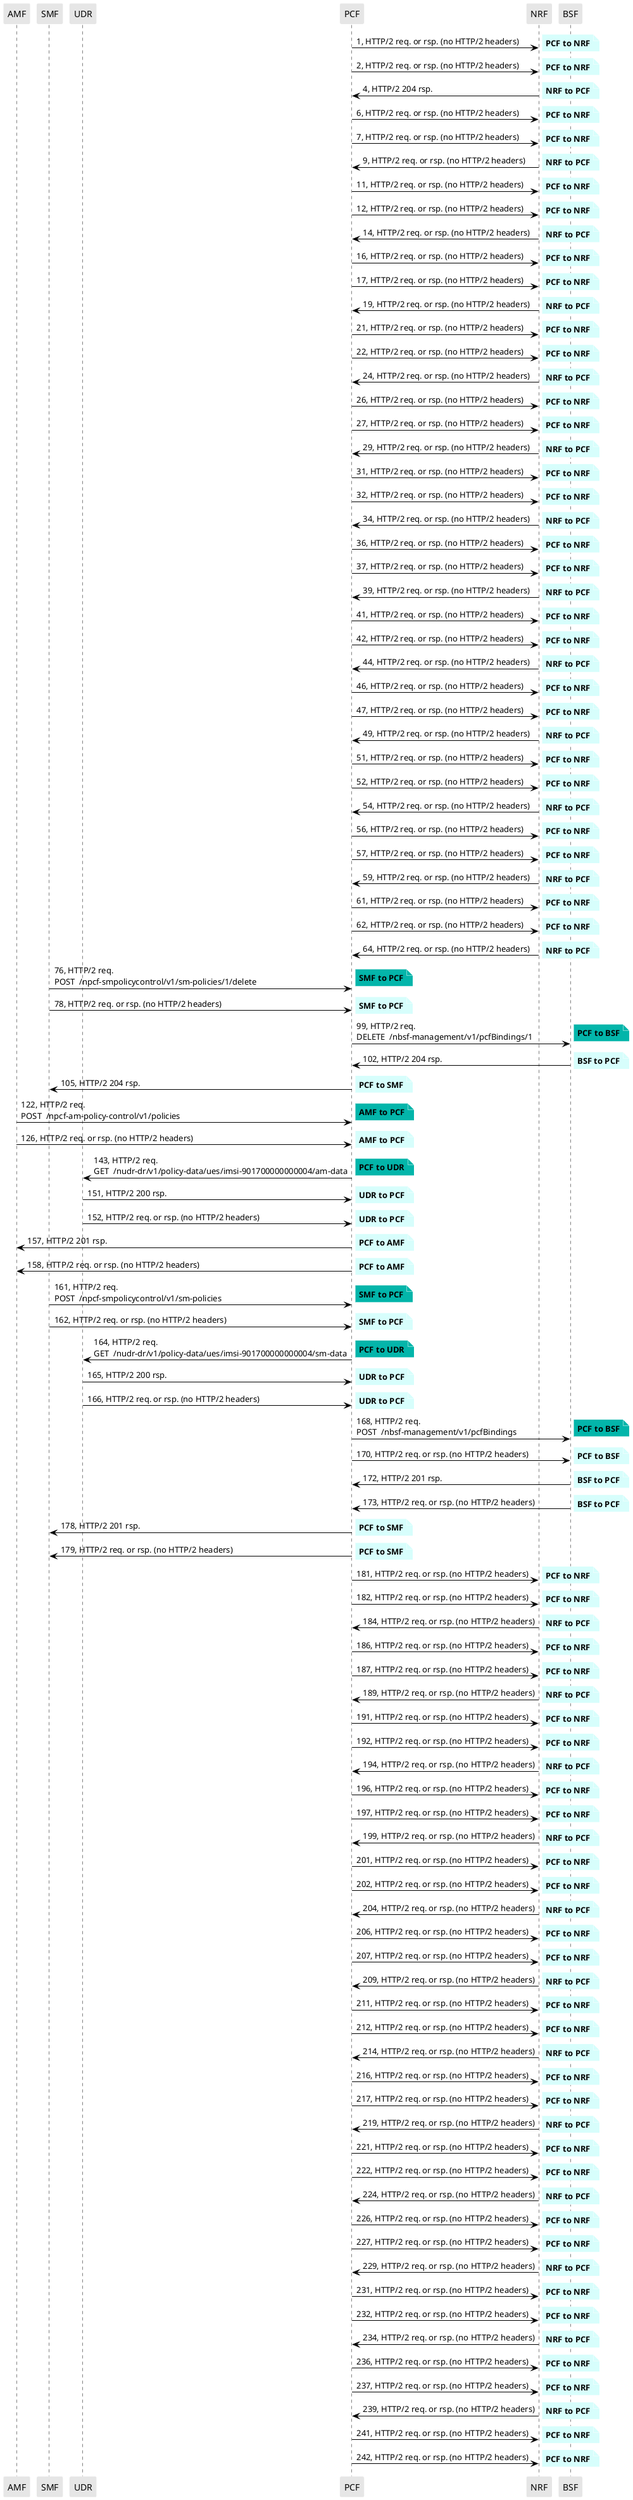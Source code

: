 @startuml
skinparam shadowing false
skinparam NoteBorderColor white
skinparam sequence {
    ArrowColor black
    LifeLineBorderColor black
    LifeLineBackgroundColor black
    ParticipantBorderColor white
    ParticipantBackgroundColor #e6e6e6
}
participant "AMF"
participant "SMF"
participant "UDR"
participant "PCF"
participant "NRF"
participant "BSF"

"PCF" -> "NRF": 1, HTTP/2 req. or rsp. (no HTTP/2 headers)

note right #D7FEFC
**PCF to NRF**
end note

"PCF" -> "NRF": 2, HTTP/2 req. or rsp. (no HTTP/2 headers)

note right #D7FEFC
**PCF to NRF**
end note

"NRF" -> "PCF": 4, HTTP/2 204 rsp.

note right #D7FEFC
**NRF to PCF**
end note

"PCF" -> "NRF": 6, HTTP/2 req. or rsp. (no HTTP/2 headers)

note right #D7FEFC
**PCF to NRF**
end note

"PCF" -> "NRF": 7, HTTP/2 req. or rsp. (no HTTP/2 headers)

note right #D7FEFC
**PCF to NRF**
end note

"NRF" -> "PCF": 9, HTTP/2 req. or rsp. (no HTTP/2 headers)

note right #D7FEFC
**NRF to PCF**
end note

"PCF" -> "NRF": 11, HTTP/2 req. or rsp. (no HTTP/2 headers)

note right #D7FEFC
**PCF to NRF**
end note

"PCF" -> "NRF": 12, HTTP/2 req. or rsp. (no HTTP/2 headers)

note right #D7FEFC
**PCF to NRF**
end note

"NRF" -> "PCF": 14, HTTP/2 req. or rsp. (no HTTP/2 headers)

note right #D7FEFC
**NRF to PCF**
end note

"PCF" -> "NRF": 16, HTTP/2 req. or rsp. (no HTTP/2 headers)

note right #D7FEFC
**PCF to NRF**
end note

"PCF" -> "NRF": 17, HTTP/2 req. or rsp. (no HTTP/2 headers)

note right #D7FEFC
**PCF to NRF**
end note

"NRF" -> "PCF": 19, HTTP/2 req. or rsp. (no HTTP/2 headers)

note right #D7FEFC
**NRF to PCF**
end note

"PCF" -> "NRF": 21, HTTP/2 req. or rsp. (no HTTP/2 headers)

note right #D7FEFC
**PCF to NRF**
end note

"PCF" -> "NRF": 22, HTTP/2 req. or rsp. (no HTTP/2 headers)

note right #D7FEFC
**PCF to NRF**
end note

"NRF" -> "PCF": 24, HTTP/2 req. or rsp. (no HTTP/2 headers)

note right #D7FEFC
**NRF to PCF**
end note

"PCF" -> "NRF": 26, HTTP/2 req. or rsp. (no HTTP/2 headers)

note right #D7FEFC
**PCF to NRF**
end note

"PCF" -> "NRF": 27, HTTP/2 req. or rsp. (no HTTP/2 headers)

note right #D7FEFC
**PCF to NRF**
end note

"NRF" -> "PCF": 29, HTTP/2 req. or rsp. (no HTTP/2 headers)

note right #D7FEFC
**NRF to PCF**
end note

"PCF" -> "NRF": 31, HTTP/2 req. or rsp. (no HTTP/2 headers)

note right #D7FEFC
**PCF to NRF**
end note

"PCF" -> "NRF": 32, HTTP/2 req. or rsp. (no HTTP/2 headers)

note right #D7FEFC
**PCF to NRF**
end note

"NRF" -> "PCF": 34, HTTP/2 req. or rsp. (no HTTP/2 headers)

note right #D7FEFC
**NRF to PCF**
end note

"PCF" -> "NRF": 36, HTTP/2 req. or rsp. (no HTTP/2 headers)

note right #D7FEFC
**PCF to NRF**
end note

"PCF" -> "NRF": 37, HTTP/2 req. or rsp. (no HTTP/2 headers)

note right #D7FEFC
**PCF to NRF**
end note

"NRF" -> "PCF": 39, HTTP/2 req. or rsp. (no HTTP/2 headers)

note right #D7FEFC
**NRF to PCF**
end note

"PCF" -> "NRF": 41, HTTP/2 req. or rsp. (no HTTP/2 headers)

note right #D7FEFC
**PCF to NRF**
end note

"PCF" -> "NRF": 42, HTTP/2 req. or rsp. (no HTTP/2 headers)

note right #D7FEFC
**PCF to NRF**
end note

"NRF" -> "PCF": 44, HTTP/2 req. or rsp. (no HTTP/2 headers)

note right #D7FEFC
**NRF to PCF**
end note

"PCF" -> "NRF": 46, HTTP/2 req. or rsp. (no HTTP/2 headers)

note right #D7FEFC
**PCF to NRF**
end note

"PCF" -> "NRF": 47, HTTP/2 req. or rsp. (no HTTP/2 headers)

note right #D7FEFC
**PCF to NRF**
end note

"NRF" -> "PCF": 49, HTTP/2 req. or rsp. (no HTTP/2 headers)

note right #D7FEFC
**NRF to PCF**
end note

"PCF" -> "NRF": 51, HTTP/2 req. or rsp. (no HTTP/2 headers)

note right #D7FEFC
**PCF to NRF**
end note

"PCF" -> "NRF": 52, HTTP/2 req. or rsp. (no HTTP/2 headers)

note right #D7FEFC
**PCF to NRF**
end note

"NRF" -> "PCF": 54, HTTP/2 req. or rsp. (no HTTP/2 headers)

note right #D7FEFC
**NRF to PCF**
end note

"PCF" -> "NRF": 56, HTTP/2 req. or rsp. (no HTTP/2 headers)

note right #D7FEFC
**PCF to NRF**
end note

"PCF" -> "NRF": 57, HTTP/2 req. or rsp. (no HTTP/2 headers)

note right #D7FEFC
**PCF to NRF**
end note

"NRF" -> "PCF": 59, HTTP/2 req. or rsp. (no HTTP/2 headers)

note right #D7FEFC
**NRF to PCF**
end note

"PCF" -> "NRF": 61, HTTP/2 req. or rsp. (no HTTP/2 headers)

note right #D7FEFC
**PCF to NRF**
end note

"PCF" -> "NRF": 62, HTTP/2 req. or rsp. (no HTTP/2 headers)

note right #D7FEFC
**PCF to NRF**
end note

"NRF" -> "PCF": 64, HTTP/2 req. or rsp. (no HTTP/2 headers)

note right #D7FEFC
**NRF to PCF**
end note

"SMF" -> "PCF": 76, HTTP/2 req.\nPOST  /npcf-smpolicycontrol/v1/sm-policies/1/delete

note right #03B5AA
**SMF to PCF**
end note

"SMF" -> "PCF": 78, HTTP/2 req. or rsp. (no HTTP/2 headers)

note right #D7FEFC
**SMF to PCF**
end note

"PCF" -> "BSF": 99, HTTP/2 req.\nDELETE  /nbsf-management/v1/pcfBindings/1

note right #03B5AA
**PCF to BSF**
end note

"BSF" -> "PCF": 102, HTTP/2 204 rsp.

note right #D7FEFC
**BSF to PCF**
end note

"PCF" -> "SMF": 105, HTTP/2 204 rsp.

note right #D7FEFC
**PCF to SMF**
end note

"AMF" -> "PCF": 122, HTTP/2 req.\nPOST  /npcf-am-policy-control/v1/policies

note right #03B5AA
**AMF to PCF**
end note

"AMF" -> "PCF": 126, HTTP/2 req. or rsp. (no HTTP/2 headers)

note right #D7FEFC
**AMF to PCF**
end note

"PCF" -> "UDR": 143, HTTP/2 req.\nGET  /nudr-dr/v1/policy-data/ues/imsi-901700000000004/am-data

note right #03B5AA
**PCF to UDR**
end note

"UDR" -> "PCF": 151, HTTP/2 200 rsp.

note right #D7FEFC
**UDR to PCF**
end note

"UDR" -> "PCF": 152, HTTP/2 req. or rsp. (no HTTP/2 headers)

note right #D7FEFC
**UDR to PCF**
end note

"PCF" -> "AMF": 157, HTTP/2 201 rsp.

note right #D7FEFC
**PCF to AMF**
end note

"PCF" -> "AMF": 158, HTTP/2 req. or rsp. (no HTTP/2 headers)

note right #D7FEFC
**PCF to AMF**
end note

"SMF" -> "PCF": 161, HTTP/2 req.\nPOST  /npcf-smpolicycontrol/v1/sm-policies

note right #03B5AA
**SMF to PCF**
end note

"SMF" -> "PCF": 162, HTTP/2 req. or rsp. (no HTTP/2 headers)

note right #D7FEFC
**SMF to PCF**
end note

"PCF" -> "UDR": 164, HTTP/2 req.\nGET  /nudr-dr/v1/policy-data/ues/imsi-901700000000004/sm-data

note right #03B5AA
**PCF to UDR**
end note

"UDR" -> "PCF": 165, HTTP/2 200 rsp.

note right #D7FEFC
**UDR to PCF**
end note

"UDR" -> "PCF": 166, HTTP/2 req. or rsp. (no HTTP/2 headers)

note right #D7FEFC
**UDR to PCF**
end note

"PCF" -> "BSF": 168, HTTP/2 req.\nPOST  /nbsf-management/v1/pcfBindings

note right #03B5AA
**PCF to BSF**
end note

"PCF" -> "BSF": 170, HTTP/2 req. or rsp. (no HTTP/2 headers)

note right #D7FEFC
**PCF to BSF**
end note

"BSF" -> "PCF": 172, HTTP/2 201 rsp.

note right #D7FEFC
**BSF to PCF**
end note

"BSF" -> "PCF": 173, HTTP/2 req. or rsp. (no HTTP/2 headers)

note right #D7FEFC
**BSF to PCF**
end note

"PCF" -> "SMF": 178, HTTP/2 201 rsp.

note right #D7FEFC
**PCF to SMF**
end note

"PCF" -> "SMF": 179, HTTP/2 req. or rsp. (no HTTP/2 headers)

note right #D7FEFC
**PCF to SMF**
end note

"PCF" -> "NRF": 181, HTTP/2 req. or rsp. (no HTTP/2 headers)

note right #D7FEFC
**PCF to NRF**
end note

"PCF" -> "NRF": 182, HTTP/2 req. or rsp. (no HTTP/2 headers)

note right #D7FEFC
**PCF to NRF**
end note

"NRF" -> "PCF": 184, HTTP/2 req. or rsp. (no HTTP/2 headers)

note right #D7FEFC
**NRF to PCF**
end note

"PCF" -> "NRF": 186, HTTP/2 req. or rsp. (no HTTP/2 headers)

note right #D7FEFC
**PCF to NRF**
end note

"PCF" -> "NRF": 187, HTTP/2 req. or rsp. (no HTTP/2 headers)

note right #D7FEFC
**PCF to NRF**
end note

"NRF" -> "PCF": 189, HTTP/2 req. or rsp. (no HTTP/2 headers)

note right #D7FEFC
**NRF to PCF**
end note

"PCF" -> "NRF": 191, HTTP/2 req. or rsp. (no HTTP/2 headers)

note right #D7FEFC
**PCF to NRF**
end note

"PCF" -> "NRF": 192, HTTP/2 req. or rsp. (no HTTP/2 headers)

note right #D7FEFC
**PCF to NRF**
end note

"NRF" -> "PCF": 194, HTTP/2 req. or rsp. (no HTTP/2 headers)

note right #D7FEFC
**NRF to PCF**
end note

"PCF" -> "NRF": 196, HTTP/2 req. or rsp. (no HTTP/2 headers)

note right #D7FEFC
**PCF to NRF**
end note

"PCF" -> "NRF": 197, HTTP/2 req. or rsp. (no HTTP/2 headers)

note right #D7FEFC
**PCF to NRF**
end note

"NRF" -> "PCF": 199, HTTP/2 req. or rsp. (no HTTP/2 headers)

note right #D7FEFC
**NRF to PCF**
end note

"PCF" -> "NRF": 201, HTTP/2 req. or rsp. (no HTTP/2 headers)

note right #D7FEFC
**PCF to NRF**
end note

"PCF" -> "NRF": 202, HTTP/2 req. or rsp. (no HTTP/2 headers)

note right #D7FEFC
**PCF to NRF**
end note

"NRF" -> "PCF": 204, HTTP/2 req. or rsp. (no HTTP/2 headers)

note right #D7FEFC
**NRF to PCF**
end note

"PCF" -> "NRF": 206, HTTP/2 req. or rsp. (no HTTP/2 headers)

note right #D7FEFC
**PCF to NRF**
end note

"PCF" -> "NRF": 207, HTTP/2 req. or rsp. (no HTTP/2 headers)

note right #D7FEFC
**PCF to NRF**
end note

"NRF" -> "PCF": 209, HTTP/2 req. or rsp. (no HTTP/2 headers)

note right #D7FEFC
**NRF to PCF**
end note

"PCF" -> "NRF": 211, HTTP/2 req. or rsp. (no HTTP/2 headers)

note right #D7FEFC
**PCF to NRF**
end note

"PCF" -> "NRF": 212, HTTP/2 req. or rsp. (no HTTP/2 headers)

note right #D7FEFC
**PCF to NRF**
end note

"NRF" -> "PCF": 214, HTTP/2 req. or rsp. (no HTTP/2 headers)

note right #D7FEFC
**NRF to PCF**
end note

"PCF" -> "NRF": 216, HTTP/2 req. or rsp. (no HTTP/2 headers)

note right #D7FEFC
**PCF to NRF**
end note

"PCF" -> "NRF": 217, HTTP/2 req. or rsp. (no HTTP/2 headers)

note right #D7FEFC
**PCF to NRF**
end note

"NRF" -> "PCF": 219, HTTP/2 req. or rsp. (no HTTP/2 headers)

note right #D7FEFC
**NRF to PCF**
end note

"PCF" -> "NRF": 221, HTTP/2 req. or rsp. (no HTTP/2 headers)

note right #D7FEFC
**PCF to NRF**
end note

"PCF" -> "NRF": 222, HTTP/2 req. or rsp. (no HTTP/2 headers)

note right #D7FEFC
**PCF to NRF**
end note

"NRF" -> "PCF": 224, HTTP/2 req. or rsp. (no HTTP/2 headers)

note right #D7FEFC
**NRF to PCF**
end note

"PCF" -> "NRF": 226, HTTP/2 req. or rsp. (no HTTP/2 headers)

note right #D7FEFC
**PCF to NRF**
end note

"PCF" -> "NRF": 227, HTTP/2 req. or rsp. (no HTTP/2 headers)

note right #D7FEFC
**PCF to NRF**
end note

"NRF" -> "PCF": 229, HTTP/2 req. or rsp. (no HTTP/2 headers)

note right #D7FEFC
**NRF to PCF**
end note

"PCF" -> "NRF": 231, HTTP/2 req. or rsp. (no HTTP/2 headers)

note right #D7FEFC
**PCF to NRF**
end note

"PCF" -> "NRF": 232, HTTP/2 req. or rsp. (no HTTP/2 headers)

note right #D7FEFC
**PCF to NRF**
end note

"NRF" -> "PCF": 234, HTTP/2 req. or rsp. (no HTTP/2 headers)

note right #D7FEFC
**NRF to PCF**
end note

"PCF" -> "NRF": 236, HTTP/2 req. or rsp. (no HTTP/2 headers)

note right #D7FEFC
**PCF to NRF**
end note

"PCF" -> "NRF": 237, HTTP/2 req. or rsp. (no HTTP/2 headers)

note right #D7FEFC
**PCF to NRF**
end note

"NRF" -> "PCF": 239, HTTP/2 req. or rsp. (no HTTP/2 headers)

note right #D7FEFC
**NRF to PCF**
end note

"PCF" -> "NRF": 241, HTTP/2 req. or rsp. (no HTTP/2 headers)

note right #D7FEFC
**PCF to NRF**
end note

"PCF" -> "NRF": 242, HTTP/2 req. or rsp. (no HTTP/2 headers)

note right #D7FEFC
**PCF to NRF**
end note

@enduml
